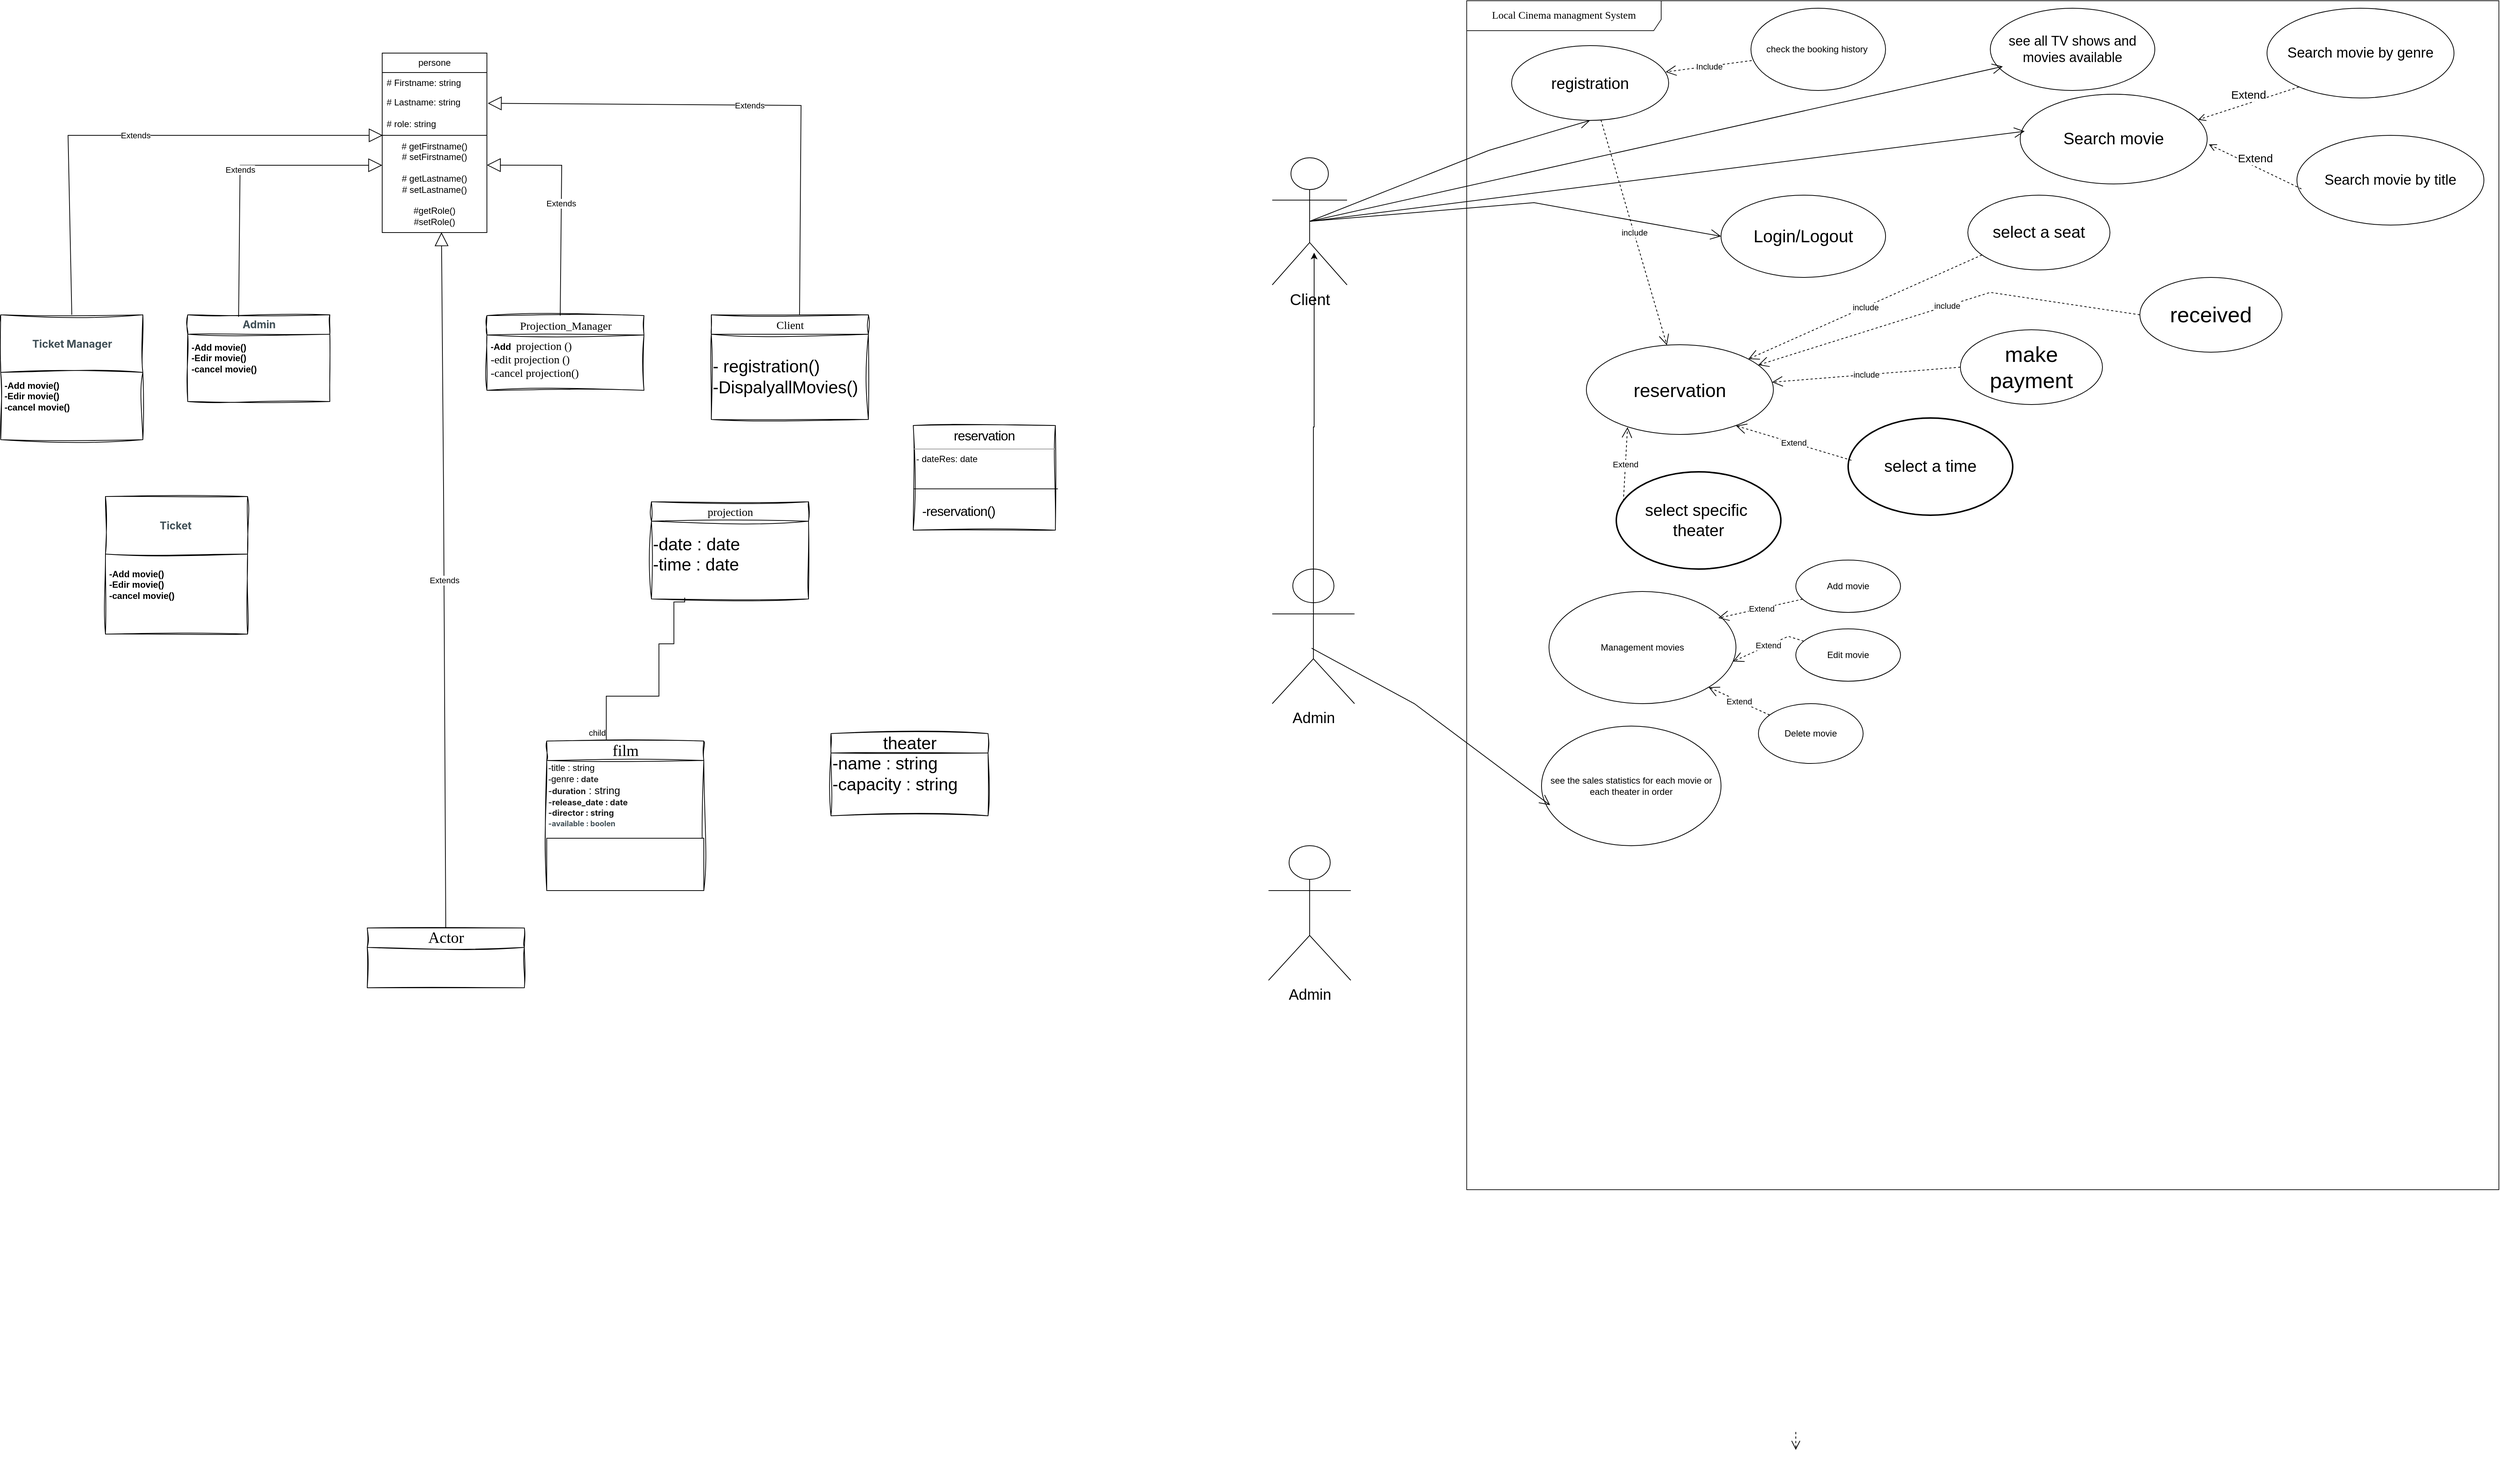 <mxfile version="25.0.3">
  <diagram name="Page-1" id="c4acf3e9-155e-7222-9cf6-157b1a14988f">
    <mxGraphModel dx="2935" dy="1765" grid="1" gridSize="10" guides="1" tooltips="1" connect="1" arrows="1" fold="1" page="1" pageScale="1" pageWidth="850" pageHeight="1100" background="none" math="0" shadow="0">
      <root>
        <mxCell id="0" />
        <mxCell id="1" parent="0" />
        <mxCell id="5d2195bd80daf111-40" style="edgeStyle=orthogonalEdgeStyle;rounded=0;html=1;dashed=1;labelBackgroundColor=none;startFill=0;endArrow=open;endFill=0;endSize=10;fontFamily=Verdana;fontSize=10;" parent="1" edge="1">
          <mxGeometry relative="1" as="geometry">
            <Array as="points" />
            <mxPoint x="730" y="814" as="sourcePoint" />
            <mxPoint x="730" y="838" as="targetPoint" />
          </mxGeometry>
        </mxCell>
        <mxCell id="-JUCeMjN_p96MS28P27T-35" value="&lt;font style=&quot;font-size: 14px;&quot;&gt;Local Cinema managment System&lt;/font&gt;" style="shape=umlFrame;whiteSpace=wrap;html=1;rounded=0;shadow=0;comic=0;labelBackgroundColor=none;strokeWidth=1;fontFamily=Verdana;fontSize=10;align=center;width=260;height=40;strokeColor=#1A1A1A;" parent="1" vertex="1">
          <mxGeometry x="290" y="-1100" width="1380" height="1590" as="geometry" />
        </mxCell>
        <mxCell id="-JUCeMjN_p96MS28P27T-36" value="&lt;font style=&quot;font-size: 21px;&quot;&gt;Client&lt;/font&gt;" style="shape=umlActor;verticalLabelPosition=bottom;verticalAlign=top;html=1;" parent="1" vertex="1">
          <mxGeometry x="30" y="-890" width="100" height="170" as="geometry" />
        </mxCell>
        <mxCell id="-JUCeMjN_p96MS28P27T-38" value="&lt;font style=&quot;font-size: 20px;&quot;&gt;Admin&lt;/font&gt;" style="shape=umlActor;verticalLabelPosition=bottom;verticalAlign=top;html=1;" parent="1" vertex="1">
          <mxGeometry x="30" y="-340" width="110" height="180" as="geometry" />
        </mxCell>
        <mxCell id="-JUCeMjN_p96MS28P27T-43" value="&lt;font style=&quot;font-size: 23px;&quot;&gt;Login/Logout&lt;/font&gt;" style="ellipse;whiteSpace=wrap;html=1;" parent="1" vertex="1">
          <mxGeometry x="630" y="-840" width="220" height="110" as="geometry" />
        </mxCell>
        <mxCell id="-JUCeMjN_p96MS28P27T-45" value="" style="endArrow=open;endFill=1;endSize=12;html=1;rounded=0;exitX=0.5;exitY=0.5;exitDx=0;exitDy=0;exitPerimeter=0;entryX=0;entryY=0.5;entryDx=0;entryDy=0;" parent="1" source="-JUCeMjN_p96MS28P27T-36" target="-JUCeMjN_p96MS28P27T-43" edge="1">
          <mxGeometry width="160" relative="1" as="geometry">
            <mxPoint x="200" y="-877.792" as="sourcePoint" />
            <mxPoint x="482" y="-960" as="targetPoint" />
            <Array as="points">
              <mxPoint x="380" y="-830" />
            </Array>
          </mxGeometry>
        </mxCell>
        <mxCell id="-JUCeMjN_p96MS28P27T-46" value="&lt;font style=&quot;font-size: 18px;&quot;&gt;see all TV shows and movies available&lt;/font&gt;" style="ellipse;whiteSpace=wrap;html=1;" parent="1" vertex="1">
          <mxGeometry x="990" y="-1090" width="220" height="110" as="geometry" />
        </mxCell>
        <mxCell id="-JUCeMjN_p96MS28P27T-48" value="&lt;font style=&quot;font-size: 22px;&quot;&gt;Search movie&lt;/font&gt;" style="ellipse;whiteSpace=wrap;html=1;" parent="1" vertex="1">
          <mxGeometry x="1030" y="-975" width="250" height="120" as="geometry" />
        </mxCell>
        <mxCell id="-JUCeMjN_p96MS28P27T-49" value="" style="endArrow=open;endFill=1;endSize=12;html=1;rounded=0;entryX=0.024;entryY=0.413;entryDx=0;entryDy=0;entryPerimeter=0;exitX=0.5;exitY=0.5;exitDx=0;exitDy=0;exitPerimeter=0;" parent="1" source="-JUCeMjN_p96MS28P27T-36" target="-JUCeMjN_p96MS28P27T-48" edge="1">
          <mxGeometry width="160" relative="1" as="geometry">
            <mxPoint x="80" y="-800" as="sourcePoint" />
            <mxPoint x="400" y="-810" as="targetPoint" />
          </mxGeometry>
        </mxCell>
        <mxCell id="-JUCeMjN_p96MS28P27T-50" value="&lt;font style=&quot;font-size: 19px;&quot;&gt;Search movie by genre&lt;/font&gt;" style="ellipse;whiteSpace=wrap;html=1;" parent="1" vertex="1">
          <mxGeometry x="1360" y="-1090" width="250" height="120" as="geometry" />
        </mxCell>
        <mxCell id="-JUCeMjN_p96MS28P27T-52" value="&lt;font style=&quot;font-size: 15px;&quot;&gt;Extend&lt;/font&gt;" style="html=1;verticalAlign=bottom;endArrow=open;dashed=1;endSize=8;curved=0;rounded=0;entryX=0.952;entryY=0.284;entryDx=0;entryDy=0;entryPerimeter=0;exitX=0.17;exitY=0.878;exitDx=0;exitDy=0;exitPerimeter=0;" parent="1" source="-JUCeMjN_p96MS28P27T-50" target="-JUCeMjN_p96MS28P27T-48" edge="1">
          <mxGeometry relative="1" as="geometry">
            <mxPoint x="810" y="-780" as="sourcePoint" />
            <mxPoint x="730" y="-780" as="targetPoint" />
          </mxGeometry>
        </mxCell>
        <mxCell id="-JUCeMjN_p96MS28P27T-53" value="&lt;font style=&quot;font-size: 19px;&quot;&gt;Search movie by title&lt;/font&gt;" style="ellipse;whiteSpace=wrap;html=1;" parent="1" vertex="1">
          <mxGeometry x="1400" y="-920" width="250" height="120" as="geometry" />
        </mxCell>
        <mxCell id="-JUCeMjN_p96MS28P27T-54" value="&lt;font style=&quot;font-size: 15px;&quot;&gt;Extend&lt;/font&gt;" style="html=1;verticalAlign=bottom;endArrow=open;dashed=1;endSize=8;curved=0;rounded=0;exitX=0.024;exitY=0.597;exitDx=0;exitDy=0;exitPerimeter=0;entryX=1.009;entryY=0.559;entryDx=0;entryDy=0;entryPerimeter=0;" parent="1" source="-JUCeMjN_p96MS28P27T-53" target="-JUCeMjN_p96MS28P27T-48" edge="1">
          <mxGeometry relative="1" as="geometry">
            <mxPoint x="853" y="-825" as="sourcePoint" />
            <mxPoint x="870" y="-760" as="targetPoint" />
          </mxGeometry>
        </mxCell>
        <mxCell id="-JUCeMjN_p96MS28P27T-55" value="&lt;font style=&quot;&quot;&gt;&lt;span style=&quot;font-size: 25px;&quot;&gt;reservation&lt;/span&gt;&lt;/font&gt;" style="ellipse;whiteSpace=wrap;html=1;" parent="1" vertex="1">
          <mxGeometry x="450" y="-640" width="250" height="120" as="geometry" />
        </mxCell>
        <mxCell id="-JUCeMjN_p96MS28P27T-58" value="&lt;font style=&quot;font-size: 22px;&quot;&gt;select a seat&lt;/font&gt;" style="ellipse;whiteSpace=wrap;html=1;strokeWidth=1;" parent="1" vertex="1">
          <mxGeometry x="960" y="-840" width="190" height="100" as="geometry" />
        </mxCell>
        <mxCell id="-JUCeMjN_p96MS28P27T-59" value="&lt;span style=&quot;font-size: 29px;&quot;&gt;received&lt;/span&gt;" style="ellipse;whiteSpace=wrap;html=1;" parent="1" vertex="1">
          <mxGeometry x="1190" y="-730" width="190" height="100" as="geometry" />
        </mxCell>
        <mxCell id="-JUCeMjN_p96MS28P27T-60" value="&lt;span style=&quot;font-size: 29px;&quot;&gt;make payment&lt;/span&gt;" style="ellipse;whiteSpace=wrap;html=1;" parent="1" vertex="1">
          <mxGeometry x="950" y="-660" width="190" height="100" as="geometry" />
        </mxCell>
        <mxCell id="-JUCeMjN_p96MS28P27T-65" value="include" style="endArrow=open;endSize=12;dashed=1;html=1;rounded=0;exitX=0;exitY=0.5;exitDx=0;exitDy=0;" parent="1" source="-JUCeMjN_p96MS28P27T-60" target="-JUCeMjN_p96MS28P27T-55" edge="1">
          <mxGeometry width="160" relative="1" as="geometry">
            <mxPoint x="510" y="-502" as="sourcePoint" />
            <mxPoint x="670" y="-502" as="targetPoint" />
            <Array as="points" />
          </mxGeometry>
        </mxCell>
        <mxCell id="-JUCeMjN_p96MS28P27T-67" value="include" style="endArrow=open;endSize=12;dashed=1;html=1;rounded=0;exitX=0;exitY=0.5;exitDx=0;exitDy=0;" parent="1" source="-JUCeMjN_p96MS28P27T-59" target="-JUCeMjN_p96MS28P27T-55" edge="1">
          <mxGeometry width="160" relative="1" as="geometry">
            <mxPoint x="564" y="-536" as="sourcePoint" />
            <mxPoint x="468" y="-480" as="targetPoint" />
            <Array as="points">
              <mxPoint x="990" y="-710" />
            </Array>
          </mxGeometry>
        </mxCell>
        <mxCell id="-JUCeMjN_p96MS28P27T-68" value="include" style="endArrow=open;endSize=12;dashed=1;html=1;rounded=0;exitX=0.099;exitY=0.8;exitDx=0;exitDy=0;exitPerimeter=0;" parent="1" source="-JUCeMjN_p96MS28P27T-58" target="-JUCeMjN_p96MS28P27T-55" edge="1">
          <mxGeometry width="160" relative="1" as="geometry">
            <mxPoint x="675" y="-527" as="sourcePoint" />
            <mxPoint x="928" y="-488" as="targetPoint" />
            <Array as="points" />
          </mxGeometry>
        </mxCell>
        <mxCell id="-JUCeMjN_p96MS28P27T-71" value="" style="endArrow=open;endFill=1;endSize=12;html=1;rounded=0;entryX=0.076;entryY=0.708;entryDx=0;entryDy=0;exitX=0.5;exitY=0.5;exitDx=0;exitDy=0;exitPerimeter=0;entryPerimeter=0;" parent="1" source="-JUCeMjN_p96MS28P27T-36" target="-JUCeMjN_p96MS28P27T-46" edge="1">
          <mxGeometry width="160" relative="1" as="geometry">
            <mxPoint x="80" y="-805" as="sourcePoint" />
            <mxPoint x="420" y="-1010" as="targetPoint" />
          </mxGeometry>
        </mxCell>
        <mxCell id="-JUCeMjN_p96MS28P27T-74" value="" style="endArrow=open;endFill=1;endSize=12;html=1;rounded=0;exitX=0.5;exitY=0.5;exitDx=0;exitDy=0;exitPerimeter=0;entryX=0.5;entryY=1;entryDx=0;entryDy=0;" parent="1" source="-JUCeMjN_p96MS28P27T-36" target="-JUCeMjN_p96MS28P27T-73" edge="1">
          <mxGeometry width="160" relative="1" as="geometry">
            <mxPoint x="710" y="-770" as="sourcePoint" />
            <mxPoint x="870" y="-770" as="targetPoint" />
            <Array as="points">
              <mxPoint x="320" y="-900" />
            </Array>
          </mxGeometry>
        </mxCell>
        <mxCell id="-JUCeMjN_p96MS28P27T-76" value="include" style="endArrow=open;endSize=12;dashed=1;html=1;rounded=0;" parent="1" source="-JUCeMjN_p96MS28P27T-73" target="-JUCeMjN_p96MS28P27T-55" edge="1">
          <mxGeometry width="160" relative="1" as="geometry">
            <mxPoint x="480" y="-950" as="sourcePoint" />
            <mxPoint x="820" y="-770" as="targetPoint" />
            <Array as="points" />
          </mxGeometry>
        </mxCell>
        <mxCell id="-JUCeMjN_p96MS28P27T-77" value="&lt;span style=&quot;font-size: 22px;&quot;&gt;select a time&lt;/span&gt;" style="ellipse;whiteSpace=wrap;html=1;strokeWidth=2;" parent="1" vertex="1">
          <mxGeometry x="800" y="-542" width="220" height="130" as="geometry" />
        </mxCell>
        <mxCell id="-JUCeMjN_p96MS28P27T-78" value="&lt;span style=&quot;font-size: 22px;&quot;&gt;select&amp;nbsp;&lt;/span&gt;&lt;span style=&quot;font-size: 22px;&quot;&gt;specific&amp;nbsp;&lt;/span&gt;&lt;div&gt;&lt;span style=&quot;font-size: 22px;&quot;&gt;theater&lt;/span&gt;&lt;/div&gt;" style="ellipse;whiteSpace=wrap;html=1;strokeWidth=2;" parent="1" vertex="1">
          <mxGeometry x="490" y="-470" width="220" height="130" as="geometry" />
        </mxCell>
        <mxCell id="-JUCeMjN_p96MS28P27T-79" value="Extend" style="endArrow=open;endSize=12;dashed=1;html=1;rounded=0;exitX=0.02;exitY=0.435;exitDx=0;exitDy=0;exitPerimeter=0;entryX=0.8;entryY=0.903;entryDx=0;entryDy=0;entryPerimeter=0;" parent="1" source="-JUCeMjN_p96MS28P27T-77" target="-JUCeMjN_p96MS28P27T-55" edge="1">
          <mxGeometry width="160" relative="1" as="geometry">
            <mxPoint x="902" y="-555" as="sourcePoint" />
            <mxPoint x="650" y="-535" as="targetPoint" />
            <Array as="points" />
          </mxGeometry>
        </mxCell>
        <mxCell id="-JUCeMjN_p96MS28P27T-80" value="Extend" style="endArrow=open;endSize=12;dashed=1;html=1;rounded=0;exitX=0.043;exitY=0.301;exitDx=0;exitDy=0;exitPerimeter=0;entryX=0.22;entryY=0.919;entryDx=0;entryDy=0;entryPerimeter=0;" parent="1" source="-JUCeMjN_p96MS28P27T-78" target="-JUCeMjN_p96MS28P27T-55" edge="1">
          <mxGeometry width="160" relative="1" as="geometry">
            <mxPoint x="726" y="-560" as="sourcePoint" />
            <mxPoint x="474" y="-540" as="targetPoint" />
            <Array as="points" />
          </mxGeometry>
        </mxCell>
        <mxCell id="-JUCeMjN_p96MS28P27T-81" value="check the booking history&amp;nbsp;" style="ellipse;whiteSpace=wrap;html=1;" parent="1" vertex="1">
          <mxGeometry x="670" y="-1090" width="180" height="110" as="geometry" />
        </mxCell>
        <mxCell id="6axxp_OvReKWP-azyM8Y-1" value="Include" style="endArrow=open;endSize=12;dashed=1;html=1;rounded=0;entryX=0.981;entryY=0.352;entryDx=0;entryDy=0;entryPerimeter=0;" parent="1" target="-JUCeMjN_p96MS28P27T-73" edge="1">
          <mxGeometry width="160" relative="1" as="geometry">
            <mxPoint x="671" y="-1020" as="sourcePoint" />
            <mxPoint x="578.69" y="-992.3" as="targetPoint" />
            <mxPoint as="offset" />
          </mxGeometry>
        </mxCell>
        <mxCell id="6axxp_OvReKWP-azyM8Y-3" value="Management movies" style="ellipse;whiteSpace=wrap;html=1;" parent="1" vertex="1">
          <mxGeometry x="400" y="-310" width="250" height="150" as="geometry" />
        </mxCell>
        <mxCell id="6axxp_OvReKWP-azyM8Y-4" value="Add movie" style="ellipse;whiteSpace=wrap;html=1;" parent="1" vertex="1">
          <mxGeometry x="730" y="-352" width="140" height="70" as="geometry" />
        </mxCell>
        <mxCell id="6axxp_OvReKWP-azyM8Y-6" value="Delete movie" style="ellipse;whiteSpace=wrap;html=1;" parent="1" vertex="1">
          <mxGeometry x="680" y="-160" width="140" height="80" as="geometry" />
        </mxCell>
        <mxCell id="6axxp_OvReKWP-azyM8Y-7" value="Edit movie" style="ellipse;whiteSpace=wrap;html=1;" parent="1" vertex="1">
          <mxGeometry x="730" y="-260" width="140" height="70" as="geometry" />
        </mxCell>
        <mxCell id="6axxp_OvReKWP-azyM8Y-8" value="Extend" style="endArrow=open;endSize=12;dashed=1;html=1;rounded=0;entryX=1;entryY=1;entryDx=0;entryDy=0;" parent="1" source="6axxp_OvReKWP-azyM8Y-6" target="6axxp_OvReKWP-azyM8Y-3" edge="1">
          <mxGeometry width="160" relative="1" as="geometry">
            <mxPoint x="410" y="170" as="sourcePoint" />
            <mxPoint x="570" y="170" as="targetPoint" />
            <Array as="points" />
          </mxGeometry>
        </mxCell>
        <mxCell id="6axxp_OvReKWP-azyM8Y-9" value="Extend" style="endArrow=open;endSize=12;dashed=1;html=1;rounded=0;entryX=0.984;entryY=0.624;entryDx=0;entryDy=0;entryPerimeter=0;" parent="1" source="6axxp_OvReKWP-azyM8Y-7" target="6axxp_OvReKWP-azyM8Y-3" edge="1">
          <mxGeometry width="160" relative="1" as="geometry">
            <mxPoint x="420" y="180" as="sourcePoint" />
            <mxPoint x="456" y="237" as="targetPoint" />
            <Array as="points">
              <mxPoint x="720" y="-250" />
            </Array>
          </mxGeometry>
        </mxCell>
        <mxCell id="6axxp_OvReKWP-azyM8Y-10" value="Extend" style="endArrow=open;endSize=12;dashed=1;html=1;rounded=0;entryX=0.906;entryY=0.237;entryDx=0;entryDy=0;entryPerimeter=0;" parent="1" source="6axxp_OvReKWP-azyM8Y-4" target="6axxp_OvReKWP-azyM8Y-3" edge="1">
          <mxGeometry width="160" relative="1" as="geometry">
            <mxPoint x="570" y="170" as="sourcePoint" />
            <mxPoint x="564" y="237" as="targetPoint" />
            <Array as="points">
              <mxPoint x="740" y="-300" />
            </Array>
          </mxGeometry>
        </mxCell>
        <mxCell id="6axxp_OvReKWP-azyM8Y-12" value="see the sales statistics for each movie or each theater in order" style="ellipse;whiteSpace=wrap;html=1;" parent="1" vertex="1">
          <mxGeometry x="390" y="-130" width="240" height="160" as="geometry" />
        </mxCell>
        <mxCell id="6axxp_OvReKWP-azyM8Y-13" style="edgeStyle=orthogonalEdgeStyle;rounded=0;orthogonalLoop=1;jettySize=auto;html=1;exitX=0.5;exitY=0.5;exitDx=0;exitDy=0;exitPerimeter=0;entryX=0.56;entryY=0.746;entryDx=0;entryDy=0;entryPerimeter=0;" parent="1" source="-JUCeMjN_p96MS28P27T-38" target="-JUCeMjN_p96MS28P27T-36" edge="1">
          <mxGeometry relative="1" as="geometry" />
        </mxCell>
        <mxCell id="6axxp_OvReKWP-azyM8Y-14" value="" style="endArrow=open;endFill=1;endSize=12;html=1;rounded=0;exitX=0.478;exitY=0.588;exitDx=0;exitDy=0;exitPerimeter=0;entryX=0.048;entryY=0.661;entryDx=0;entryDy=0;entryPerimeter=0;" parent="1" source="-JUCeMjN_p96MS28P27T-38" target="6axxp_OvReKWP-azyM8Y-12" edge="1">
          <mxGeometry width="160" relative="1" as="geometry">
            <mxPoint x="96" y="-224" as="sourcePoint" />
            <mxPoint x="410" y="-225" as="targetPoint" />
            <Array as="points">
              <mxPoint x="220" y="-160" />
            </Array>
          </mxGeometry>
        </mxCell>
        <mxCell id="-JUCeMjN_p96MS28P27T-73" value="&lt;span style=&quot;font-size: 21px;&quot;&gt;registration&lt;/span&gt;" style="ellipse;whiteSpace=wrap;html=1;" parent="1" vertex="1">
          <mxGeometry x="350" y="-1040" width="210" height="100" as="geometry" />
        </mxCell>
        <mxCell id="6axxp_OvReKWP-azyM8Y-17" value="&lt;div style=&quot;text-align: start;&quot;&gt;&lt;font face=&quot;Inter, Helvetica, sans-serif&quot; color=&quot;#3f4e55&quot;&gt;&lt;span style=&quot;font-size: 14px; text-wrap-mode: wrap; background-color: rgb(255, 255, 255);&quot;&gt;&lt;b&gt;Admin&lt;/b&gt;&lt;/span&gt;&lt;/font&gt;&lt;/div&gt;" style="swimlane;html=1;fontStyle=0;childLayout=stackLayout;horizontal=1;startSize=26;fillColor=none;horizontalStack=0;resizeParent=1;resizeLast=0;collapsible=1;marginBottom=0;swimlaneFillColor=#ffffff;rounded=0;shadow=0;comic=0;labelBackgroundColor=none;strokeWidth=1;fontFamily=Verdana;fontSize=10;align=center;sketch=1;curveFitting=1;jiggle=2;" parent="1" vertex="1">
          <mxGeometry x="-1420" y="-680" width="190" height="116" as="geometry">
            <mxRectangle x="-1422.5" y="-820" width="100" height="30" as="alternateBounds" />
          </mxGeometry>
        </mxCell>
        <mxCell id="G94r3WtRSYAYhmoi9tkd-15" value="-Add movie()&lt;div&gt;-Edir movie()&lt;/div&gt;&lt;div&gt;-cancel movie()&lt;/div&gt;" style="text;align=left;fontStyle=1;verticalAlign=middle;spacingLeft=3;spacingRight=3;strokeColor=none;rotatable=0;points=[[0,0.5],[1,0.5]];portConstraint=eastwest;html=1;" parent="6axxp_OvReKWP-azyM8Y-17" vertex="1">
          <mxGeometry y="26" width="190" height="64" as="geometry" />
        </mxCell>
        <mxCell id="t2pgeeFwCYz7UCat-ssr-10" value="&lt;div&gt;&lt;br&gt;&lt;/div&gt;" style="text;html=1;strokeColor=none;fillColor=none;align=left;verticalAlign=top;spacingLeft=4;spacingRight=4;whiteSpace=wrap;overflow=hidden;rotatable=0;points=[[0,0.5],[1,0.5]];portConstraint=eastwest;sketch=1;curveFitting=1;jiggle=2;" parent="6axxp_OvReKWP-azyM8Y-17" vertex="1">
          <mxGeometry y="90" width="190" height="26" as="geometry" />
        </mxCell>
        <mxCell id="6axxp_OvReKWP-azyM8Y-21" value="&lt;font style=&quot;font-size: 15px;&quot;&gt;Client&lt;/font&gt;" style="swimlane;html=1;fontStyle=0;childLayout=stackLayout;horizontal=1;startSize=26;fillColor=none;horizontalStack=0;resizeParent=1;resizeLast=0;collapsible=1;marginBottom=0;swimlaneFillColor=#ffffff;rounded=0;shadow=0;comic=0;labelBackgroundColor=none;strokeWidth=1;fontFamily=Verdana;fontSize=10;align=center;sketch=1;curveFitting=1;jiggle=2;" parent="1" vertex="1">
          <mxGeometry x="-720" y="-680" width="210" height="140" as="geometry">
            <mxRectangle x="-930" y="-840" width="70" height="30" as="alternateBounds" />
          </mxGeometry>
        </mxCell>
        <mxCell id="t2pgeeFwCYz7UCat-ssr-23" value="&lt;font style=&quot;font-size: 23px;&quot;&gt;- registration()&lt;/font&gt;&lt;div&gt;&lt;font style=&quot;font-size: 23px;&quot;&gt;-DispalyallMovies()&lt;/font&gt;&lt;/div&gt;" style="text;html=1;align=left;verticalAlign=middle;whiteSpace=wrap;rounded=0;strokeWidth=8;" parent="6axxp_OvReKWP-azyM8Y-21" vertex="1">
          <mxGeometry y="26" width="210" height="114" as="geometry" />
        </mxCell>
        <mxCell id="6axxp_OvReKWP-azyM8Y-26" value="&lt;p style=&quot;margin:0px;margin-top:4px;text-align:center;&quot;&gt;&lt;span style=&quot;background-color: rgb(255, 255, 255); color: var(--color-text-primary); font-family: var(--brand-font); font-size: 1.1rem; letter-spacing: -0.5px; text-wrap-mode: wrap; text-align: left;&quot;&gt;reservation&lt;/span&gt;&lt;/p&gt;&lt;hr size=&quot;1&quot;&gt;&lt;p style=&quot;margin:0px;margin-left:4px;&quot;&gt;- dateRes: date&lt;br&gt;&lt;/p&gt;" style="verticalAlign=top;align=left;overflow=fill;fontSize=12;fontFamily=Helvetica;html=1;rounded=0;shadow=0;comic=0;labelBackgroundColor=none;strokeWidth=1;sketch=1;curveFitting=1;jiggle=2;" parent="1" vertex="1">
          <mxGeometry x="-450" y="-532" width="190" height="140" as="geometry" />
        </mxCell>
        <mxCell id="6axxp_OvReKWP-azyM8Y-35" value="&lt;font style=&quot;font-size: 20px;&quot;&gt;Admin&lt;/font&gt;" style="shape=umlActor;verticalLabelPosition=bottom;verticalAlign=top;html=1;" parent="1" vertex="1">
          <mxGeometry x="25" y="30" width="110" height="180" as="geometry" />
        </mxCell>
        <mxCell id="t2pgeeFwCYz7UCat-ssr-2" value="persone" style="swimlane;fontStyle=0;childLayout=stackLayout;horizontal=1;startSize=26;fillColor=none;horizontalStack=0;resizeParent=1;resizeParentMax=0;resizeLast=0;collapsible=1;marginBottom=0;whiteSpace=wrap;html=1;" parent="1" vertex="1">
          <mxGeometry x="-1160" y="-1030" width="140" height="110" as="geometry" />
        </mxCell>
        <mxCell id="t2pgeeFwCYz7UCat-ssr-3" value="# Firstname: string" style="text;strokeColor=none;fillColor=none;align=left;verticalAlign=top;spacingLeft=4;spacingRight=4;overflow=hidden;rotatable=0;points=[[0,0.5],[1,0.5]];portConstraint=eastwest;whiteSpace=wrap;html=1;" parent="t2pgeeFwCYz7UCat-ssr-2" vertex="1">
          <mxGeometry y="26" width="140" height="26" as="geometry" />
        </mxCell>
        <mxCell id="t2pgeeFwCYz7UCat-ssr-4" value="# Lastname: string&lt;div&gt;&lt;br&gt;&lt;/div&gt;&lt;div&gt;# role: string&lt;/div&gt;" style="text;strokeColor=none;fillColor=none;align=left;verticalAlign=top;spacingLeft=4;spacingRight=4;overflow=hidden;rotatable=0;points=[[0,0.5],[1,0.5]];portConstraint=eastwest;whiteSpace=wrap;html=1;" parent="t2pgeeFwCYz7UCat-ssr-2" vertex="1">
          <mxGeometry y="52" width="140" height="58" as="geometry" />
        </mxCell>
        <mxCell id="t2pgeeFwCYz7UCat-ssr-8" value="# get&lt;span style=&quot;text-align: left;&quot;&gt;Firstname()&lt;/span&gt;&lt;div&gt;&lt;span style=&quot;text-align: left;&quot;&gt;# setFirstname()&lt;/span&gt;&lt;/div&gt;&lt;div&gt;&lt;span style=&quot;text-align: left;&quot;&gt;&lt;br&gt;&lt;/span&gt;&lt;/div&gt;&lt;div&gt;&lt;span style=&quot;text-align: left;&quot;&gt;# getLastname()&lt;/span&gt;&lt;/div&gt;&lt;div&gt;&lt;span style=&quot;text-align: left;&quot;&gt;# setLastname()&lt;/span&gt;&lt;/div&gt;&lt;div&gt;&lt;span style=&quot;text-align: left;&quot;&gt;&lt;br&gt;&lt;/span&gt;&lt;/div&gt;&lt;div&gt;&lt;span style=&quot;text-align: left;&quot;&gt;#getRole()&lt;/span&gt;&lt;/div&gt;&lt;div&gt;&lt;span style=&quot;text-align: left;&quot;&gt;#setRole()&lt;/span&gt;&lt;/div&gt;" style="html=1;whiteSpace=wrap;" parent="1" vertex="1">
          <mxGeometry x="-1160" y="-920" width="140" height="130" as="geometry" />
        </mxCell>
        <mxCell id="t2pgeeFwCYz7UCat-ssr-19" value="&lt;font style=&quot;font-size: 21px;&quot;&gt;film&lt;/font&gt;" style="swimlane;html=1;fontStyle=0;childLayout=stackLayout;horizontal=1;startSize=26;fillColor=none;horizontalStack=0;resizeParent=1;resizeLast=0;collapsible=1;marginBottom=0;swimlaneFillColor=#ffffff;rounded=0;shadow=0;comic=0;labelBackgroundColor=none;strokeWidth=1;fontFamily=Verdana;fontSize=10;align=center;sketch=1;curveFitting=1;jiggle=2;" parent="1" vertex="1">
          <mxGeometry x="-940" y="-110" width="210" height="200" as="geometry">
            <mxRectangle x="-930" y="-840" width="70" height="30" as="alternateBounds" />
          </mxGeometry>
        </mxCell>
        <mxCell id="t2pgeeFwCYz7UCat-ssr-20" value="-title : string&amp;nbsp;&lt;div&gt;-genre&lt;span style=&quot;background-color: rgb(255, 255, 255); font-family: Inter, Helvetica, sans-serif; font-weight: 600;&quot;&gt;&lt;font style=&quot;font-size: 11px;&quot; color=&quot;#1a1a1a&quot;&gt;&amp;nbsp;: date&amp;nbsp;&lt;/font&gt;&lt;/span&gt;&lt;/div&gt;&lt;div&gt;&lt;span style=&quot;background-color: rgb(255, 255, 255); font-family: Inter, Helvetica, sans-serif; font-weight: 600;&quot;&gt;&lt;font style=&quot;font-size: 11px;&quot; color=&quot;#1a1a1a&quot;&gt;-&lt;/font&gt;&lt;/span&gt;&lt;span style=&quot;background-color: initial; font-size: 11px;&quot;&gt;&lt;font face=&quot;Inter, Helvetica, sans-serif&quot; color=&quot;#1a1a1a&quot;&gt;&lt;b&gt;duration&lt;/b&gt;&lt;/font&gt;&lt;/span&gt;&lt;span style=&quot;background-color: rgb(255, 255, 255); font-family: &amp;quot;Nunito Sans&amp;quot;, sans-serif; font-size: 14px; white-space-collapse: preserve;&quot;&gt; : string&lt;/span&gt;&lt;/div&gt;&lt;div&gt;&lt;span style=&quot;background-color: rgb(255, 255, 255); font-family: Inter, Helvetica, sans-serif; font-weight: 600;&quot;&gt;&lt;font style=&quot;font-size: 11px;&quot; color=&quot;#1a1a1a&quot;&gt;-&lt;/font&gt;&lt;/span&gt;&lt;span style=&quot;background-color: initial; font-size: 11px;&quot;&gt;&lt;font face=&quot;Inter, Helvetica, sans-serif&quot; color=&quot;#1a1a1a&quot;&gt;&lt;b&gt;release_date : date&lt;/b&gt;&lt;/font&gt;&lt;/span&gt;&lt;/div&gt;&lt;div&gt;&lt;span style=&quot;background-color: initial; font-size: 11px;&quot;&gt;&lt;font face=&quot;Inter, Helvetica, sans-serif&quot; color=&quot;#1a1a1a&quot;&gt;&lt;b&gt;-&lt;/b&gt;&lt;/font&gt;&lt;/span&gt;&lt;span style=&quot;background-color: initial; font-size: 11px;&quot;&gt;&lt;font face=&quot;Inter, Helvetica, sans-serif&quot; color=&quot;#1a1a1a&quot;&gt;&lt;b&gt;director : string&amp;nbsp;&lt;/b&gt;&lt;/font&gt;&lt;/span&gt;&lt;/div&gt;&lt;div&gt;&lt;font face=&quot;Inter, Helvetica, sans-serif&quot; color=&quot;#3f4e55&quot;&gt;&lt;span style=&quot;font-size: 10px; background-color: rgb(255, 255, 255);&quot;&gt;&lt;b&gt;-&lt;/b&gt;&lt;/span&gt;&lt;/font&gt;&lt;span style=&quot;background-color: initial; font-size: 10px;&quot;&gt;&lt;font face=&quot;Inter, Helvetica, sans-serif&quot; color=&quot;#3f4e55&quot;&gt;&lt;b&gt;available : boolen&lt;/b&gt;&lt;/font&gt;&lt;/span&gt;&lt;/div&gt;" style="text;html=1;align=left;verticalAlign=middle;whiteSpace=wrap;rounded=0;" parent="t2pgeeFwCYz7UCat-ssr-19" vertex="1">
          <mxGeometry y="26" width="210" height="94" as="geometry" />
        </mxCell>
        <mxCell id="t2pgeeFwCYz7UCat-ssr-24" value="&lt;span style=&quot;font-size: 17.6px; letter-spacing: -0.5px; background-color: rgb(255, 255, 255);&quot;&gt;-reservation()&lt;/span&gt;" style="text;html=1;align=left;verticalAlign=middle;whiteSpace=wrap;rounded=0;strokeWidth=8;" parent="1" vertex="1">
          <mxGeometry x="-440" y="-437" width="210" height="40" as="geometry" />
        </mxCell>
        <mxCell id="t2pgeeFwCYz7UCat-ssr-26" value="" style="endArrow=none;html=1;rounded=0;entryX=1.018;entryY=0.605;entryDx=0;entryDy=0;entryPerimeter=0;exitX=0.002;exitY=0.605;exitDx=0;exitDy=0;exitPerimeter=0;" parent="1" source="6axxp_OvReKWP-azyM8Y-26" target="6axxp_OvReKWP-azyM8Y-26" edge="1">
          <mxGeometry width="50" height="50" relative="1" as="geometry">
            <mxPoint x="-430" y="-460" as="sourcePoint" />
            <mxPoint x="-380" y="-510" as="targetPoint" />
          </mxGeometry>
        </mxCell>
        <mxCell id="G94r3WtRSYAYhmoi9tkd-6" value="&lt;span style=&quot;font-size: 21px;&quot;&gt;Actor&lt;/span&gt;" style="swimlane;html=1;fontStyle=0;childLayout=stackLayout;horizontal=1;startSize=26;fillColor=none;horizontalStack=0;resizeParent=1;resizeLast=0;collapsible=1;marginBottom=0;swimlaneFillColor=#ffffff;rounded=0;shadow=0;comic=0;labelBackgroundColor=none;strokeWidth=1;fontFamily=Verdana;fontSize=10;align=center;sketch=1;curveFitting=1;jiggle=2;" parent="1" vertex="1">
          <mxGeometry x="-1180" y="140" width="210" height="80" as="geometry">
            <mxRectangle x="-930" y="-840" width="70" height="30" as="alternateBounds" />
          </mxGeometry>
        </mxCell>
        <mxCell id="G94r3WtRSYAYhmoi9tkd-12" value="&lt;span style=&quot;font-size: 15px;&quot;&gt;Projection_Manager&lt;/span&gt;" style="swimlane;html=1;fontStyle=0;childLayout=stackLayout;horizontal=1;startSize=26;fillColor=none;horizontalStack=0;resizeParent=1;resizeLast=0;collapsible=1;marginBottom=0;swimlaneFillColor=#ffffff;rounded=0;shadow=0;comic=0;labelBackgroundColor=none;strokeWidth=1;fontFamily=Verdana;fontSize=10;align=center;sketch=1;curveFitting=1;jiggle=2;" parent="1" vertex="1">
          <mxGeometry x="-1020" y="-679" width="210" height="100" as="geometry">
            <mxRectangle x="-930" y="-840" width="70" height="30" as="alternateBounds" />
          </mxGeometry>
        </mxCell>
        <mxCell id="G94r3WtRSYAYhmoi9tkd-14" value="-Add&amp;nbsp;&amp;nbsp;&lt;span style=&quot;font-family: Verdana; font-size: 15px; font-weight: 400;&quot;&gt;projection ()&lt;/span&gt;&lt;div&gt;&lt;span style=&quot;font-family: Verdana; font-size: 15px; font-weight: 400;&quot;&gt;-edit&amp;nbsp;&lt;/span&gt;&lt;span style=&quot;font-family: Verdana; font-size: 15px; font-weight: 400; background-color: initial;&quot;&gt;projection ()&lt;/span&gt;&lt;/div&gt;&lt;div&gt;&lt;span style=&quot;font-family: Verdana; font-size: 15px; font-weight: 400; background-color: initial;&quot;&gt;-&lt;/span&gt;&lt;span style=&quot;background-color: initial; font-size: 15px; font-weight: 400;&quot;&gt;&lt;font face=&quot;Verdana&quot;&gt;cancel projection()&lt;/font&gt;&lt;/span&gt;&lt;/div&gt;" style="text;align=left;fontStyle=1;verticalAlign=middle;spacingLeft=3;spacingRight=3;strokeColor=none;rotatable=0;points=[[0,0.5],[1,0.5]];portConstraint=eastwest;html=1;" parent="G94r3WtRSYAYhmoi9tkd-12" vertex="1">
          <mxGeometry y="26" width="210" height="64" as="geometry" />
        </mxCell>
        <mxCell id="G94r3WtRSYAYhmoi9tkd-16" value="&lt;div style=&quot;text-align: left;&quot;&gt;&lt;font face=&quot;Helvetica&quot;&gt;&lt;span style=&quot;font-size: 23px; text-wrap-mode: wrap;&quot;&gt;theater&lt;/span&gt;&lt;/font&gt;&lt;/div&gt;" style="swimlane;html=1;fontStyle=0;childLayout=stackLayout;horizontal=1;startSize=26;fillColor=none;horizontalStack=0;resizeParent=1;resizeLast=0;collapsible=1;marginBottom=0;swimlaneFillColor=#ffffff;rounded=0;shadow=0;comic=0;labelBackgroundColor=none;strokeWidth=1;fontFamily=Verdana;fontSize=10;align=center;sketch=1;curveFitting=1;jiggle=2;" parent="1" vertex="1">
          <mxGeometry x="-560" y="-120" width="210" height="110" as="geometry">
            <mxRectangle x="-930" y="-840" width="70" height="30" as="alternateBounds" />
          </mxGeometry>
        </mxCell>
        <mxCell id="G94r3WtRSYAYhmoi9tkd-17" value="&lt;span style=&quot;font-size: 23px;&quot;&gt;-name : string&lt;/span&gt;&lt;div&gt;&lt;span style=&quot;font-size: 23px;&quot;&gt;-capacity : string&lt;br&gt;&lt;/span&gt;&lt;div&gt;&lt;span style=&quot;font-size: 23px;&quot;&gt;&lt;br&gt;&lt;/span&gt;&lt;/div&gt;&lt;/div&gt;" style="text;html=1;align=left;verticalAlign=middle;whiteSpace=wrap;rounded=0;strokeWidth=8;" parent="G94r3WtRSYAYhmoi9tkd-16" vertex="1">
          <mxGeometry y="26" width="210" height="84" as="geometry" />
        </mxCell>
        <mxCell id="G94r3WtRSYAYhmoi9tkd-22" value="&lt;div style=&quot;text-align: start;&quot;&gt;&lt;font face=&quot;Inter, Helvetica, sans-serif&quot; color=&quot;#3f4e55&quot;&gt;&lt;span style=&quot;font-size: 14px; text-wrap-mode: wrap; background-color: rgb(255, 255, 255);&quot;&gt;&lt;b&gt;Ticket Manager&lt;/b&gt;&lt;/span&gt;&lt;/font&gt;&lt;/div&gt;" style="swimlane;html=1;fontStyle=0;childLayout=stackLayout;horizontal=1;startSize=77;fillColor=none;horizontalStack=0;resizeParent=1;resizeLast=0;collapsible=1;marginBottom=0;swimlaneFillColor=#ffffff;rounded=0;shadow=0;comic=0;labelBackgroundColor=none;strokeWidth=1;fontFamily=Verdana;fontSize=10;align=center;sketch=1;curveFitting=1;jiggle=2;" parent="1" vertex="1">
          <mxGeometry x="-1670" y="-680" width="190" height="167" as="geometry">
            <mxRectangle x="-1422.5" y="-820" width="100" height="30" as="alternateBounds" />
          </mxGeometry>
        </mxCell>
        <mxCell id="G94r3WtRSYAYhmoi9tkd-23" value="-Add movie()&lt;div&gt;-Edir movie()&lt;/div&gt;&lt;div&gt;-cancel movie()&lt;/div&gt;" style="text;align=left;fontStyle=1;verticalAlign=middle;spacingLeft=3;spacingRight=3;strokeColor=none;rotatable=0;points=[[0,0.5],[1,0.5]];portConstraint=eastwest;html=1;" parent="G94r3WtRSYAYhmoi9tkd-22" vertex="1">
          <mxGeometry y="77" width="190" height="64" as="geometry" />
        </mxCell>
        <mxCell id="G94r3WtRSYAYhmoi9tkd-24" value="&lt;div&gt;&lt;br&gt;&lt;/div&gt;" style="text;html=1;strokeColor=none;fillColor=none;align=left;verticalAlign=top;spacingLeft=4;spacingRight=4;whiteSpace=wrap;overflow=hidden;rotatable=0;points=[[0,0.5],[1,0.5]];portConstraint=eastwest;sketch=1;curveFitting=1;jiggle=2;" parent="G94r3WtRSYAYhmoi9tkd-22" vertex="1">
          <mxGeometry y="141" width="190" height="26" as="geometry" />
        </mxCell>
        <mxCell id="G94r3WtRSYAYhmoi9tkd-26" value="&lt;div style=&quot;text-align: start;&quot;&gt;&lt;font face=&quot;Inter, Helvetica, sans-serif&quot; color=&quot;#3f4e55&quot;&gt;&lt;span style=&quot;font-size: 14px; text-wrap-mode: wrap; background-color: rgb(255, 255, 255);&quot;&gt;&lt;b&gt;Ticket&amp;nbsp;&lt;/b&gt;&lt;/span&gt;&lt;/font&gt;&lt;/div&gt;" style="swimlane;html=1;fontStyle=0;childLayout=stackLayout;horizontal=1;startSize=77;fillColor=none;horizontalStack=0;resizeParent=1;resizeLast=0;collapsible=1;marginBottom=0;swimlaneFillColor=#ffffff;rounded=0;shadow=0;comic=0;labelBackgroundColor=none;strokeWidth=1;fontFamily=Verdana;fontSize=10;align=center;sketch=1;curveFitting=1;jiggle=2;" parent="1" vertex="1">
          <mxGeometry x="-1530" y="-437" width="190" height="184" as="geometry">
            <mxRectangle x="-1422.5" y="-820" width="100" height="30" as="alternateBounds" />
          </mxGeometry>
        </mxCell>
        <mxCell id="G94r3WtRSYAYhmoi9tkd-27" value="-Add movie()&lt;div&gt;-Edir movie()&lt;/div&gt;&lt;div&gt;-cancel movie()&lt;/div&gt;" style="text;align=left;fontStyle=1;verticalAlign=middle;spacingLeft=3;spacingRight=3;strokeColor=none;rotatable=0;points=[[0,0.5],[1,0.5]];portConstraint=eastwest;html=1;" parent="G94r3WtRSYAYhmoi9tkd-26" vertex="1">
          <mxGeometry y="77" width="190" height="81" as="geometry" />
        </mxCell>
        <mxCell id="G94r3WtRSYAYhmoi9tkd-28" value="&lt;div&gt;&lt;br&gt;&lt;/div&gt;" style="text;html=1;strokeColor=none;fillColor=none;align=left;verticalAlign=top;spacingLeft=4;spacingRight=4;whiteSpace=wrap;overflow=hidden;rotatable=0;points=[[0,0.5],[1,0.5]];portConstraint=eastwest;sketch=1;curveFitting=1;jiggle=2;" parent="G94r3WtRSYAYhmoi9tkd-26" vertex="1">
          <mxGeometry y="158" width="190" height="26" as="geometry" />
        </mxCell>
        <mxCell id="G94r3WtRSYAYhmoi9tkd-10" value="&lt;span style=&quot;font-size: 15px;&quot;&gt;projection&lt;/span&gt;" style="swimlane;html=1;fontStyle=0;childLayout=stackLayout;horizontal=1;startSize=26;fillColor=none;horizontalStack=0;resizeParent=1;resizeLast=0;collapsible=1;marginBottom=0;swimlaneFillColor=#ffffff;rounded=0;shadow=0;comic=0;labelBackgroundColor=none;strokeWidth=1;fontFamily=Verdana;fontSize=10;align=center;sketch=1;curveFitting=1;jiggle=2;" parent="1" vertex="1">
          <mxGeometry x="-800" y="-430" width="210" height="130" as="geometry">
            <mxRectangle x="-930" y="-840" width="70" height="30" as="alternateBounds" />
          </mxGeometry>
        </mxCell>
        <mxCell id="G94r3WtRSYAYhmoi9tkd-11" value="&lt;span style=&quot;font-size: 23px;&quot;&gt;-date : date&lt;/span&gt;&lt;div&gt;&lt;span style=&quot;font-size: 23px;&quot;&gt;-&lt;/span&gt;&lt;span style=&quot;background-color: initial; font-size: 23px;&quot;&gt;time : date&lt;/span&gt;&lt;/div&gt;&lt;div&gt;&lt;br&gt;&lt;/div&gt;" style="text;html=1;align=left;verticalAlign=middle;whiteSpace=wrap;rounded=0;strokeWidth=8;" parent="G94r3WtRSYAYhmoi9tkd-10" vertex="1">
          <mxGeometry y="26" width="210" height="104" as="geometry" />
        </mxCell>
        <mxCell id="G94r3WtRSYAYhmoi9tkd-32" value="Extends" style="endArrow=block;endSize=16;endFill=0;html=1;rounded=0;exitX=0.5;exitY=0;exitDx=0;exitDy=0;entryX=0.005;entryY=1;entryDx=0;entryDy=0;entryPerimeter=0;" parent="1" source="G94r3WtRSYAYhmoi9tkd-22" target="t2pgeeFwCYz7UCat-ssr-4" edge="1">
          <mxGeometry width="160" relative="1" as="geometry">
            <mxPoint x="-1240" y="-640" as="sourcePoint" />
            <mxPoint x="-1080" y="-640" as="targetPoint" />
            <Array as="points">
              <mxPoint x="-1580" y="-920" />
            </Array>
          </mxGeometry>
        </mxCell>
        <mxCell id="G94r3WtRSYAYhmoi9tkd-33" value="Extends" style="endArrow=block;endSize=16;endFill=0;html=1;rounded=0;exitX=0.358;exitY=0.023;exitDx=0;exitDy=0;exitPerimeter=0;" parent="1" source="6axxp_OvReKWP-azyM8Y-17" edge="1">
          <mxGeometry width="160" relative="1" as="geometry">
            <mxPoint x="-1345" y="-679" as="sourcePoint" />
            <mxPoint x="-1160" y="-880" as="targetPoint" />
            <Array as="points">
              <mxPoint x="-1350" y="-880" />
              <mxPoint x="-1250" y="-880" />
            </Array>
          </mxGeometry>
        </mxCell>
        <mxCell id="G94r3WtRSYAYhmoi9tkd-34" value="Extends" style="endArrow=block;endSize=16;endFill=0;html=1;rounded=0;exitX=0.358;exitY=0.023;exitDx=0;exitDy=0;exitPerimeter=0;entryX=0.999;entryY=0.306;entryDx=0;entryDy=0;entryPerimeter=0;" parent="1" target="t2pgeeFwCYz7UCat-ssr-8" edge="1">
          <mxGeometry width="160" relative="1" as="geometry">
            <mxPoint x="-922" y="-679" as="sourcePoint" />
            <mxPoint x="-730" y="-884" as="targetPoint" />
            <Array as="points">
              <mxPoint x="-920" y="-880" />
            </Array>
          </mxGeometry>
        </mxCell>
        <mxCell id="G94r3WtRSYAYhmoi9tkd-35" value="Extends" style="endArrow=block;endSize=16;endFill=0;html=1;rounded=0;exitX=0.358;exitY=0.023;exitDx=0;exitDy=0;exitPerimeter=0;entryX=1.008;entryY=0.261;entryDx=0;entryDy=0;entryPerimeter=0;" parent="1" target="t2pgeeFwCYz7UCat-ssr-4" edge="1">
          <mxGeometry width="160" relative="1" as="geometry">
            <mxPoint x="-602" y="-680" as="sourcePoint" />
            <mxPoint x="-700" y="-881" as="targetPoint" />
            <Array as="points">
              <mxPoint x="-600" y="-960" />
            </Array>
          </mxGeometry>
        </mxCell>
        <mxCell id="G94r3WtRSYAYhmoi9tkd-39" value="Extends" style="endArrow=block;endSize=16;endFill=0;html=1;rounded=0;entryX=0.566;entryY=0.997;entryDx=0;entryDy=0;entryPerimeter=0;exitX=0.5;exitY=0;exitDx=0;exitDy=0;" parent="1" source="G94r3WtRSYAYhmoi9tkd-6" target="t2pgeeFwCYz7UCat-ssr-8" edge="1">
          <mxGeometry width="160" relative="1" as="geometry">
            <mxPoint x="-1081" y="250" as="sourcePoint" />
            <mxPoint x="-888" y="-450" as="targetPoint" />
            <Array as="points">
              <mxPoint x="-1078" y="-450" />
            </Array>
          </mxGeometry>
        </mxCell>
        <mxCell id="K1tz6S9R27IjN6R02nzi-1" value="" style="html=1;whiteSpace=wrap;" vertex="1" parent="1">
          <mxGeometry x="-940" y="20" width="210" height="70" as="geometry" />
        </mxCell>
        <mxCell id="K1tz6S9R27IjN6R02nzi-2" value="" style="endArrow=none;html=1;edgeStyle=orthogonalEdgeStyle;rounded=0;entryX=0.379;entryY=-0.01;entryDx=0;entryDy=0;entryPerimeter=0;exitX=0.212;exitY=0.983;exitDx=0;exitDy=0;exitPerimeter=0;" edge="1" parent="1" source="G94r3WtRSYAYhmoi9tkd-11" target="t2pgeeFwCYz7UCat-ssr-19">
          <mxGeometry relative="1" as="geometry">
            <mxPoint x="-770" y="-220" as="sourcePoint" />
            <mxPoint x="-760" y="-220" as="targetPoint" />
            <Array as="points">
              <mxPoint x="-755" y="-296" />
              <mxPoint x="-770" y="-296" />
              <mxPoint x="-770" y="-240" />
              <mxPoint x="-790" y="-240" />
              <mxPoint x="-790" y="-170" />
              <mxPoint x="-860" y="-170" />
            </Array>
          </mxGeometry>
        </mxCell>
        <mxCell id="K1tz6S9R27IjN6R02nzi-4" value="child" style="edgeLabel;resizable=0;html=1;align=right;verticalAlign=bottom;" connectable="0" vertex="1" parent="K1tz6S9R27IjN6R02nzi-2">
          <mxGeometry x="1" relative="1" as="geometry" />
        </mxCell>
      </root>
    </mxGraphModel>
  </diagram>
</mxfile>
